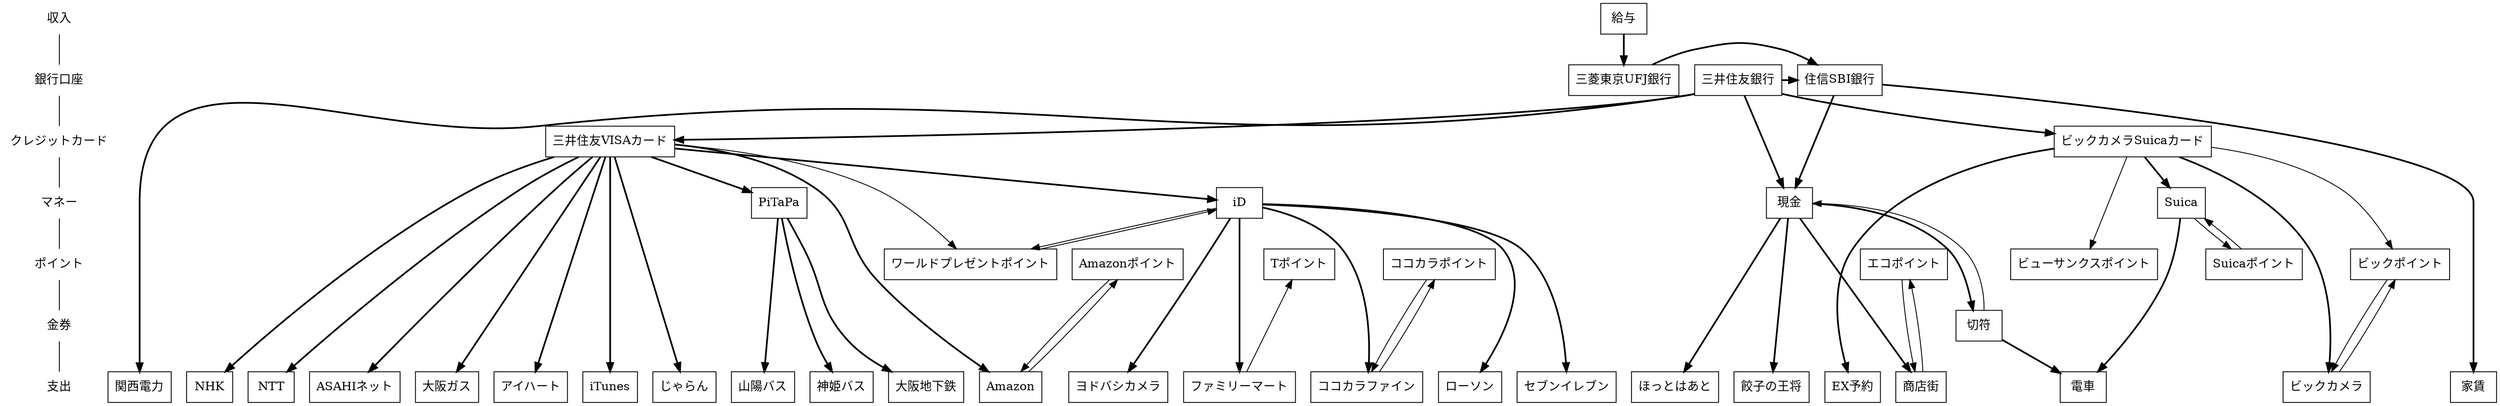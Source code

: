 // dot -Tsvg flow.dot -o flow.svg
digraph "MoneyFlow"
{
	node [ shape = box ];

	"収入", "銀行口座", "クレジットカード", "マネー", "ポイント", "金券", "支出" [shape = none];
	"収入" -> "銀行口座" -> "クレジットカード" -> "マネー" -> "ポイント" -> "金券" -> "支出" [arrowhead = none];
	{
		rank = same; "収入";
		給与;
	}

	{
		rank = same; "銀行口座";
		三井住友銀行;
		三菱東京UFJ銀行;
		住信SBI銀行;
	}

	{
		rank = same; "クレジットカード";
		三井住友VISAカード;
		ビックカメラSuicaカード
	}

	{
		rank = same; "マネー";
		Suica;
		PiTaPa;
		現金;
		iD;
	}

	{
		rank = same; "ポイント";
		// 共通ポイント
		Tポイント;
		// クレジットカード関係
		ワールドプレゼントポイント;
		ビューサンクスポイント;
		// 独自ポイント
		エコポイント;
		ココカラポイント;
		Suicaポイント;
		ビックポイント;
		Amazonポイント;
	}

	{
		rank = same; "金券";
		切符;
	}

	{
		rank = same; "支出";
		家賃;
		// コンビニ
		ローソン;
		セブンイレブン;
		ファミリーマート;
		// 交通
		電車;
		大阪地下鉄;
		山陽バス;
		神姫バス;
		// インフラ
		NHK;
		NTT;
		ASAHIネット;
		関西電力;
		大阪ガス;
		// 店舗
		商店街;
		アイハート;
		ココカラファイン;
		ビックカメラ;
		ヨドバシカメラ;
		餃子の王将;
		ほっとはあと;
		// ネット
		Amazon;
		iTunes;
		EX予約;
		じゃらん;
	}

	// SMBC
	三井住友銀行 -> 現金, 住信SBI銀行, 関西電力 [style="bold", weight=100];

	// SMBC-Visa
	三井住友銀行 -> 三井住友VISAカード [style="bold", weight=100];
	三井住友VISAカード -> 大阪ガス, NHK, NTT, ASAHIネット [style="bold", weight=100];
	三井住友VISAカード -> iTunes [style="bold", weight=100];
	三井住友VISAカード -> Amazon [style="bold", weight=100];
	三井住友VISAカード -> じゃらん [style="bold", weight=100];
	三井住友VISAカード -> アイハート [style="bold", weight=100];
	三井住友VISAカード -> ワールドプレゼントポイント;
	Amazon -> Amazonポイント -> Amazon;
	// iD
	三井住友VISAカード -> iD [style="bold", weight=100];
	iD -> ローソン [style="bold", weight=100];
	iD -> セブンイレブン [style="bold", weight=100];
	iD -> ファミリーマート [style="bold", weight=100];
	ファミリーマート -> Tポイント;
	iD -> ココカラファイン [style="bold", weight=100];
	ココカラファイン -> ココカラポイント -> ココカラファイン;
	iD -> ヨドバシカメラ [style="bold", weight=100];
	iD -> ワールドプレゼントポイント -> iD;
	// PiTaPa
	三井住友VISAカード -> PiTaPa [style="bold", weight=100];
	PiTaPa -> 大阪地下鉄 [style="bold", weight=100];
	PiTaPa -> 神姫バス [style="bold", weight=100];
	PiTaPa -> 山陽バス [style="bold", weight=100];

	// ビックカメラSuicaカード
	三井住友銀行 -> ビックカメラSuicaカード [style="bold", weight=100];
	ビックカメラSuicaカード -> ビューサンクスポイント;
	ビックカメラSuicaカード -> ビックカメラ [style="bold", weight=100];
	ビックカメラ -> ビックポイント;
	ビックカメラSuicaカード -> ビックポイント -> ビックカメラ;
	ビックカメラSuicaカード -> Suica -> 電車 [style="bold", weight=100];
	ビックカメラSuicaカード -> EX予約 [style="bold", weight=100];
	Suica -> Suicaポイント -> Suica;

	// UFJ
	給与 -> 三菱東京UFJ銀行 [style="bold", weight=100];
	三菱東京UFJ銀行 -> 住信SBI銀行 [style="bold", weight=100];

	// 住信SBI
	住信SBI銀行 -> 現金 [style="bold", weight=100];
	住信SBI銀行 -> 家賃 [style="bold", weight=100];

	// 現金
	現金 -> 商店街 [style="bold", weight=100];
	商店街 -> エコポイント -> 商店街;
	現金 -> 餃子の王将 [style="bold", weight=100];
	現金 -> ほっとはあと [style="bold", weight=100];

	現金 -> 切符 -> 電車 [style="bold", weight=100];
	切符 -> 現金;
} 
